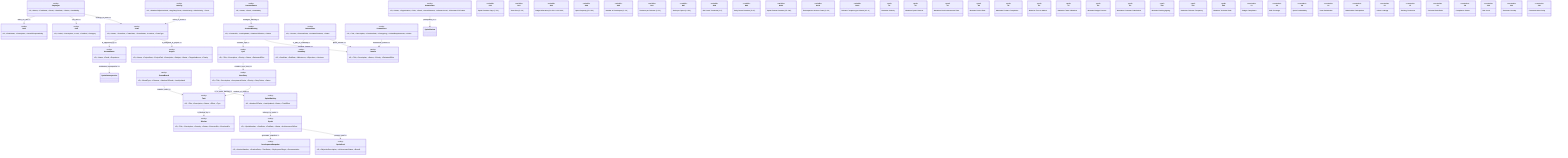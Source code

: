 classDiagram
    %% Class Definitions
    classDef entity      fill:#d1b3ff,stroke:#333;
    classDef variable    fill:#99e699,stroke:#333;
    classDef goal        fill:#99ccff,stroke:#333;
    classDef constraint  fill:#ff9999,stroke:#333;
    classDef relationship fill:#ffe066,stroke:#333;

    %% Entities
    class Project           <<entity>> { +ID; +Name; +ProjectStart; +ProjectEnd; +Description; +Budget; +Status; +TargetAudience; +Priority }
    class Team              <<entity>> { +ID; +Name; +TeamSize; +TeamStart; +TeamStatus; +Location; +TeamType }
    class Employee          <<entity>> { +ID; +Name; +FirstName; +Email; +StartDate; +Status; +Availability }
    class Feature           <<entity>> { +ID; +Title; +Description; +Status; +Priority; +EstimatedEffort }
    class Skill             <<entity>> { +ID; +Label; +Description; +Level; +Certified; +Category }
    class Role              <<entity>> { +ID; +RoleName; +Description; +AreaOfResponsibility }
    class ProductOwner      <<entity>> { +ID; +Name; +Email; +Availability }
    class ScrumMaster       <<entity>> { +ID; +Name; +Email; +Experience }
    class ProductBacklog    <<entity>> { +ID; +CreatedOn; +LastUpdated; +NumberOfEntries; +Status }
    class Sprint            <<entity>> { +ID; +SprintNumber; +StartDate; +EndDate; +Status; +AchievementOfGoal }
    class SprintBacklog     <<entity>> { +ID; +NumberOfTasks; +LastUpdated; +Status; +TotalEffort }
    class SprintGoal        <<entity>> { +ID; +ObjectiveDescription; +AchievementStatus; +Benefit }
    class Epic              <<entity>> { +ID; +Title; +Description; +Priority; +Status; +EstimatedEffort }
    class UserStory         <<entity>> { +ID; +Title; +Description; +AcceptanceCriteria; +Priority; +StoryPoints; +Status }
    class Task              <<entity>> { +ID; +Title; +Description; +Status; +Effort; +Type }
    class DevelopmentSnapshot<<entity>>{ +ID; +VersionNumber; +CreationDate; +TestStatus; +DeploymentTarget; +Documentation }
    class Blocker           <<entity>> { +ID; +Title; +Description; +Severity; +Status; +DetectedOn; +ResolvedOn }
    class Stakeholder       <<entity>> { +ID; +Name; +Organization; +Role; +Email; +AreaOfInterest; +InfluenceLevel; +RelevanceToFeature }
    class Velocity          <<entity>> { +ID; +NumberOfSprintsUsed; +AvgStoryPoints; +MaxVelocity; +MinVelocity; +Trend }
    class ReleasePlan       <<entity>> { +ID; +Version; +PlannedDate; +IncludedFeatures; +Status }
    class Roadmap           <<entity>> { +ID; +StartDate; +EndDate; +Milestones; +Objectives; +Versions }
    class ScrumBoard        <<entity>> { +ID; +BoardType; +Columns; +NumberOfCards; +LastUpdated }
    class FeatureDocs       <<entity>> { +ID; +Title; +Description; +CreationDate; +ChangeLog; +LinkedRequirements; +Author }

    %% Decision Variables
    class DV1  <<variable>> { Sprint Duration Days [7–30] }
    class DV2  <<variable>> { Team Size [3–10] }
    class DV3  <<variable>> { Budget Allocation [10 000–1 000 000] }
    class DV4  <<variable>> { Sprint Capacity [20–100] }
    class DV5  <<variable>> { Number of Developers [1–10] }
    class DV6  <<variable>> { Features per Release [1–20] }
    class DV7  <<variable>> { Tasks per Sprint [1–200] }
    class DV8  <<variable>> { Skill Level Threshold [1–5] }
    class DV9  <<variable>> { Daily Scrum Duration [5–60] }
    class DV10 <<variable>> { Sprint Review Duration [15–240] }
    class DV11 <<variable>> { Retrospective Actions Count [0–20] }
    class DV12 <<variable>> { Release Frequency per Month [0.1–4] }

    %% Goals
    class G1  <<goal>> { Maximize Velocity }
    class G2  <<goal>> { Minimize Sprint Overrun }
    class G3  <<goal>> { Maximize Goal Achievement Rate }
    class G4  <<goal>> { Minimize Defect Rate }
    class G5  <<goal>> { Maximize Feature Completion }
    class G6  <<goal>> { Minimize Time to Market }
    class G7  <<goal>> { Maximize Team Utilization }
    class G8  <<goal>> { Minimize Budget Overrun }
    class G9  <<goal>> { Maximize Customer Satisfaction }
    class G10 <<goal>> { Minimize Backlog Ageing }
    class G11 <<goal>> { Maximize Release Frequency }
    class G12 <<goal>> { Minimize Technical Debt }

    %% Conditions (Constraints)
    class C1  <<constraint>> { Budget Compliance }
    class C2  <<constraint>> { Skill Coverage }
    class C3  <<constraint>> { Sprint Predictability }
    class C4  <<constraint>> { Team Satisfaction }
    class C5  <<constraint>> { Stakeholder Participation }
    class C6  <<constraint>> { Defect Leakage }
    class C7  <<constraint>> { Backlog Freshness }
    class C8  <<constraint>> { Technical Debt Ratio }
    class C9  <<constraint>> { Compliance Status }
    class C10 <<constraint>> { Risk Level }
    class C11 <<constraint>> { Timezone Overlap }
    class C12 <<constraint>> { Communication Delay }

    %% Relationships
    Team               --> Project           : is_assigned_to_project       <<relationship>>
    Employee           --> Team              : belongs_to_team              <<relationship>>
    Employee           --> Skill             : has_skill                    <<relationship>>
    Employee           --> Role              : takes_on_role                <<relationship>>
    ProductOwner       --> ProductBacklog    : manages_backlog              <<relationship>>
    Team               --> ScrumMaster       : is_supported_by              <<relationship>>
    ProductBacklog     --> Feature           : contains_feature             <<relationship>>
    ProductBacklog     --> Epic              : contains_epic                <<relationship>>
    Epic               --> UserStory         : contains_user_story          <<relationship>>
    UserStory          --> Task              : consists_of_tasks            <<relationship>>
    UserStory          --> SprintBacklog     : is_in_sprint_backlog         <<relationship>>
    SprintBacklog      --> Sprint            : belongs_to_sprint            <<relationship>>
    Sprint             --> SprintGoal        : pursues_goal                 <<relationship>>
    ScrumBoard         --> Task              : contains_tasks               <<relationship>>
    FeatureDocs        --> Feature           : documents_feature            <<relationship>>
    Task               --> Blocker           : is_blocked_by                <<relationship>>
    Stakeholder        --> SprintReview      : participates_in              <<relationship>>
    ScrumMaster        --> SprintRetrospective: moderates_retrospective     <<relationship>>
    Velocity           --> Team              : refers_to_team               <<relationship>>
    ReleasePlan        --> Feature           : plans_release                <<relationship>>
    ReleasePlan        --> Roadmap           : is_part_of_roadmap           <<relationship>>
    Sprint             --> DevelopmentSnapshot: generates_snapshot          <<relationship>>